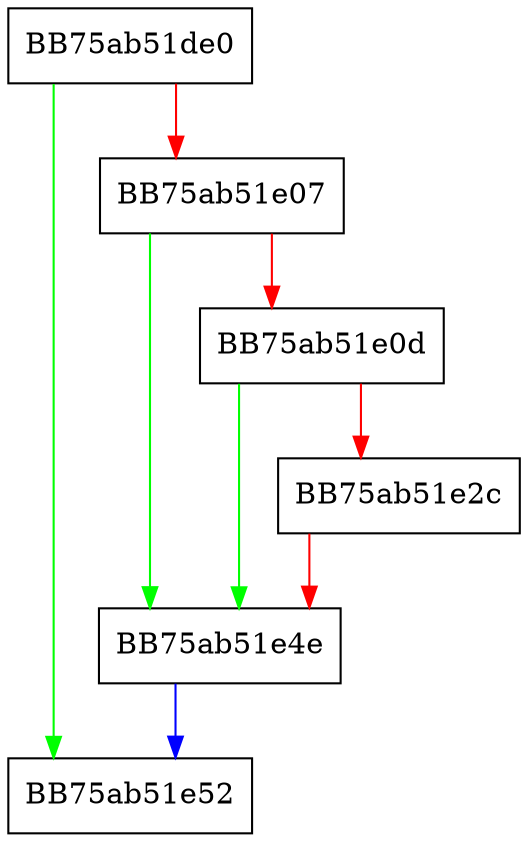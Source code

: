 digraph ntileStepFunc {
  node [shape="box"];
  graph [splines=ortho];
  BB75ab51de0 -> BB75ab51e52 [color="green"];
  BB75ab51de0 -> BB75ab51e07 [color="red"];
  BB75ab51e07 -> BB75ab51e4e [color="green"];
  BB75ab51e07 -> BB75ab51e0d [color="red"];
  BB75ab51e0d -> BB75ab51e4e [color="green"];
  BB75ab51e0d -> BB75ab51e2c [color="red"];
  BB75ab51e2c -> BB75ab51e4e [color="red"];
  BB75ab51e4e -> BB75ab51e52 [color="blue"];
}